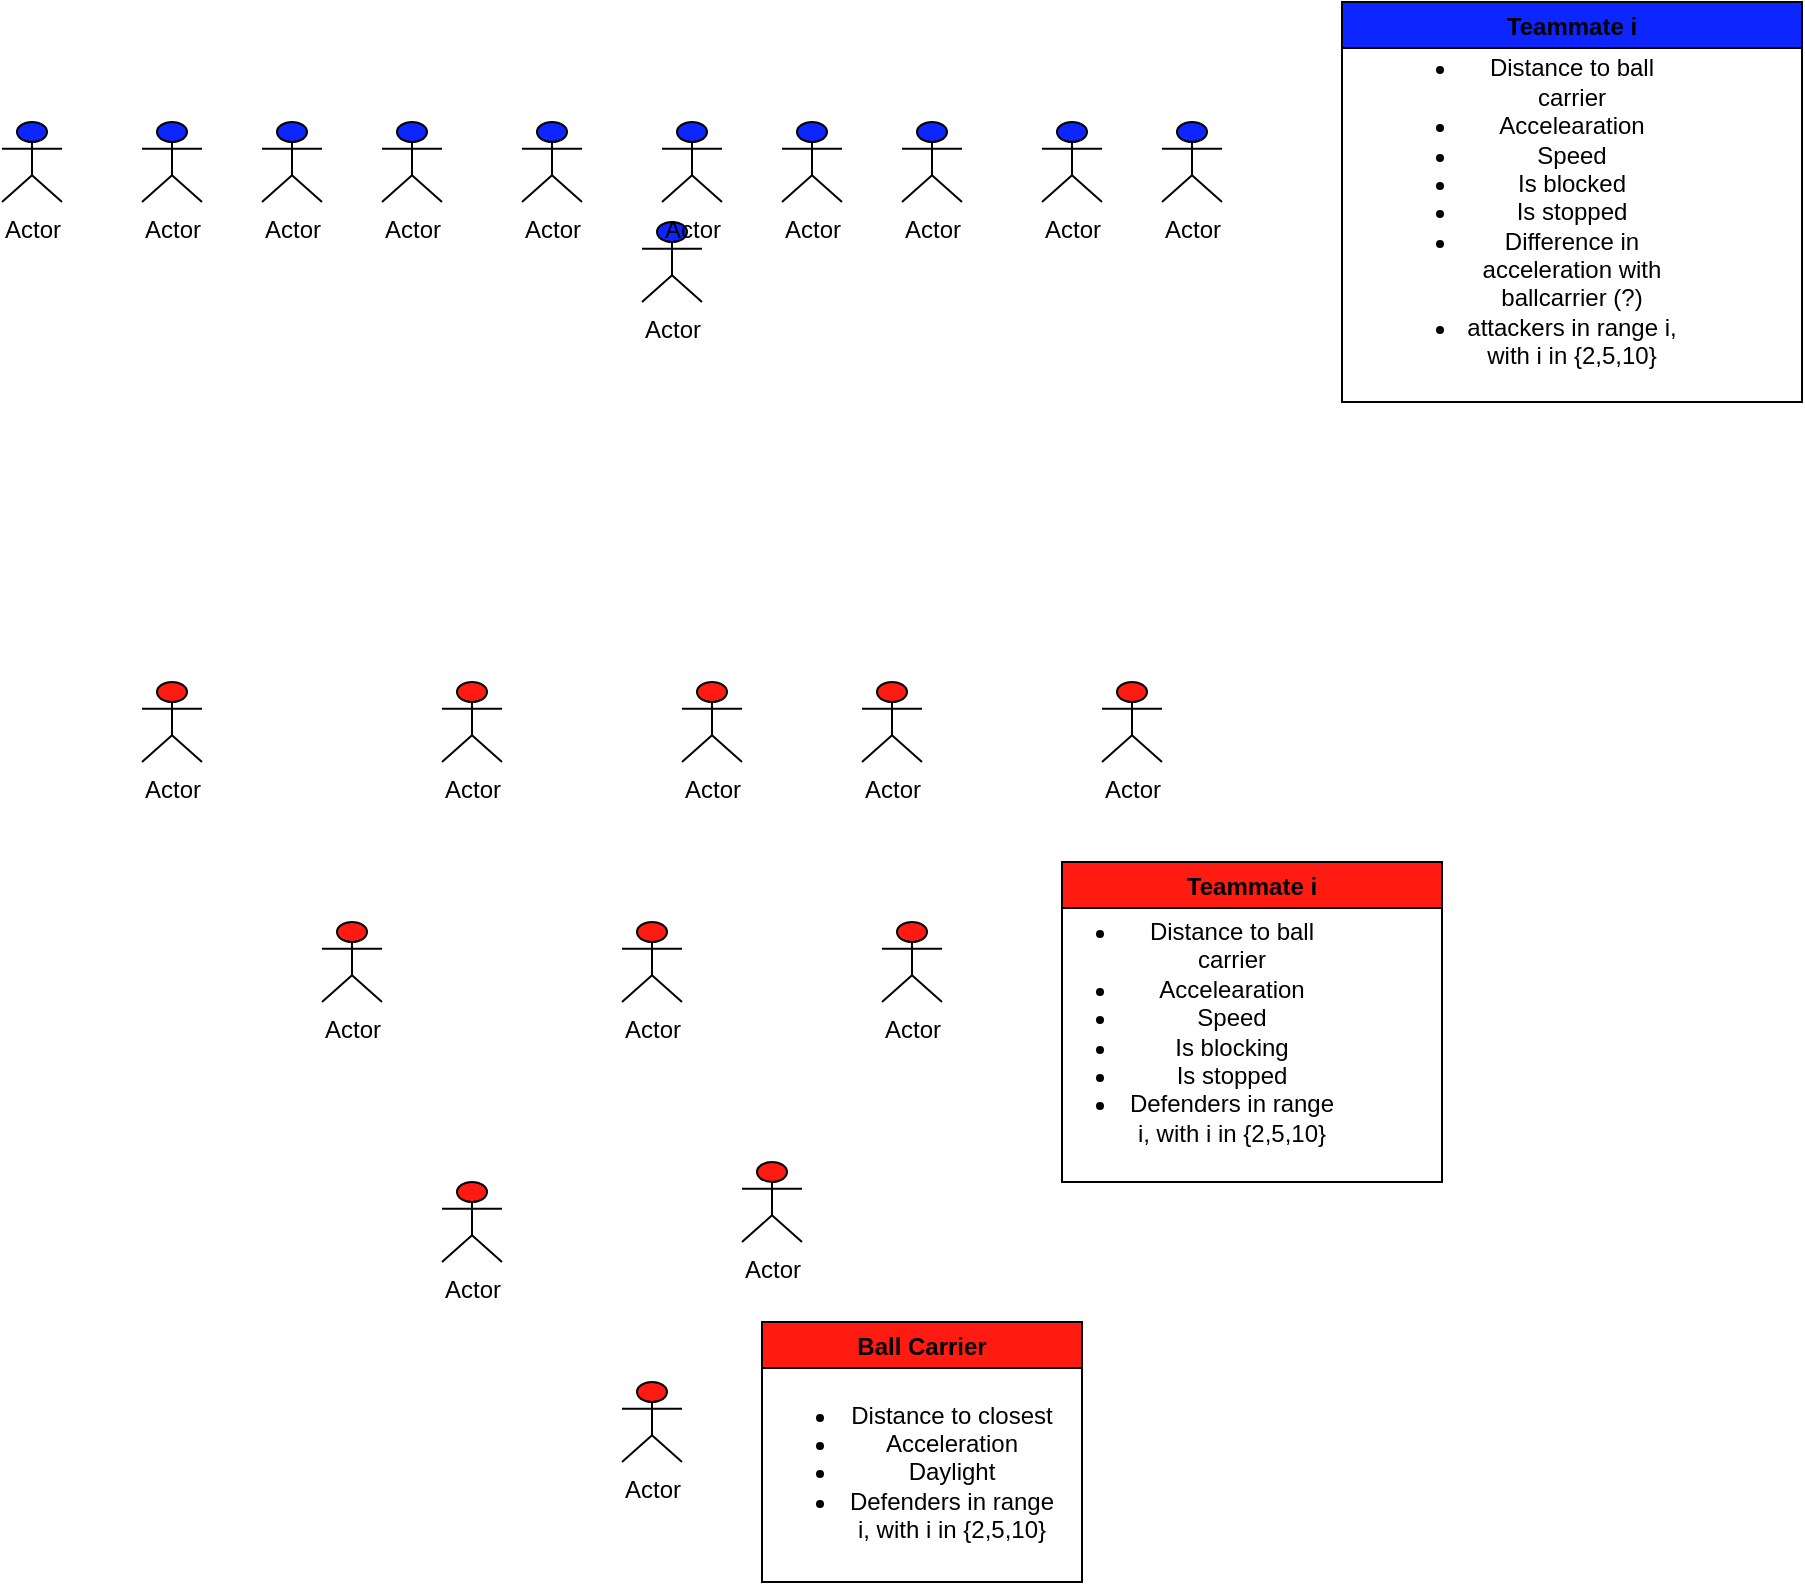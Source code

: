 <mxfile version="15.4.0" type="device"><diagram id="NgEtpYjTigL3dR8mHNIf" name="Page-1"><mxGraphModel dx="1350" dy="1916" grid="1" gridSize="10" guides="1" tooltips="1" connect="1" arrows="1" fold="1" page="1" pageScale="1" pageWidth="850" pageHeight="1100" math="0" shadow="0"><root><mxCell id="0"/><mxCell id="1" parent="0"/><mxCell id="GhdaQJIs_AqIyyNP7CyA-1" value="Actor" style="shape=umlActor;verticalLabelPosition=bottom;verticalAlign=top;html=1;outlineConnect=0;fillColor=#FF1A12;" vertex="1" parent="1"><mxGeometry x="110" y="280" width="30" height="40" as="geometry"/></mxCell><mxCell id="GhdaQJIs_AqIyyNP7CyA-2" value="Actor" style="shape=umlActor;verticalLabelPosition=bottom;verticalAlign=top;html=1;outlineConnect=0;fillColor=#FF1A12;" vertex="1" parent="1"><mxGeometry x="200" y="400" width="30" height="40" as="geometry"/></mxCell><mxCell id="GhdaQJIs_AqIyyNP7CyA-3" value="Actor" style="shape=umlActor;verticalLabelPosition=bottom;verticalAlign=top;html=1;outlineConnect=0;fillColor=#FF1A12;" vertex="1" parent="1"><mxGeometry x="480" y="400" width="30" height="40" as="geometry"/></mxCell><mxCell id="GhdaQJIs_AqIyyNP7CyA-4" value="Actor" style="shape=umlActor;verticalLabelPosition=bottom;verticalAlign=top;html=1;outlineConnect=0;fillColor=#FF1A12;" vertex="1" parent="1"><mxGeometry x="260" y="280" width="30" height="40" as="geometry"/></mxCell><mxCell id="GhdaQJIs_AqIyyNP7CyA-5" value="Actor" style="shape=umlActor;verticalLabelPosition=bottom;verticalAlign=top;html=1;outlineConnect=0;fillColor=#FF1A12;" vertex="1" parent="1"><mxGeometry x="380" y="280" width="30" height="40" as="geometry"/></mxCell><mxCell id="GhdaQJIs_AqIyyNP7CyA-6" value="Actor" style="shape=umlActor;verticalLabelPosition=bottom;verticalAlign=top;html=1;outlineConnect=0;fillColor=#FF1A12;" vertex="1" parent="1"><mxGeometry x="350" y="400" width="30" height="40" as="geometry"/></mxCell><mxCell id="GhdaQJIs_AqIyyNP7CyA-7" value="Actor" style="shape=umlActor;verticalLabelPosition=bottom;verticalAlign=top;html=1;outlineConnect=0;fillColor=#FF1A12;" vertex="1" parent="1"><mxGeometry x="260" y="530" width="30" height="40" as="geometry"/></mxCell><mxCell id="GhdaQJIs_AqIyyNP7CyA-8" value="Actor" style="shape=umlActor;verticalLabelPosition=bottom;verticalAlign=top;html=1;outlineConnect=0;fillColor=#FF1A12;" vertex="1" parent="1"><mxGeometry x="350" y="630" width="30" height="40" as="geometry"/></mxCell><mxCell id="GhdaQJIs_AqIyyNP7CyA-9" value="Actor" style="shape=umlActor;verticalLabelPosition=bottom;verticalAlign=top;html=1;outlineConnect=0;fillColor=#FF1A12;" vertex="1" parent="1"><mxGeometry x="410" y="520" width="30" height="40" as="geometry"/></mxCell><mxCell id="GhdaQJIs_AqIyyNP7CyA-10" value="Actor" style="shape=umlActor;verticalLabelPosition=bottom;verticalAlign=top;html=1;outlineConnect=0;fillColor=#FF1A12;" vertex="1" parent="1"><mxGeometry x="590" y="280" width="30" height="40" as="geometry"/></mxCell><mxCell id="GhdaQJIs_AqIyyNP7CyA-12" value="Actor" style="shape=umlActor;verticalLabelPosition=bottom;verticalAlign=top;html=1;outlineConnect=0;fillColor=#FF1A12;" vertex="1" parent="1"><mxGeometry x="470" y="280" width="30" height="40" as="geometry"/></mxCell><mxCell id="GhdaQJIs_AqIyyNP7CyA-14" value="Actor" style="shape=umlActor;verticalLabelPosition=bottom;verticalAlign=top;html=1;outlineConnect=0;fillColor=#0D25FF;" vertex="1" parent="1"><mxGeometry x="110" width="30" height="40" as="geometry"/></mxCell><mxCell id="GhdaQJIs_AqIyyNP7CyA-15" value="Actor" style="shape=umlActor;verticalLabelPosition=bottom;verticalAlign=top;html=1;outlineConnect=0;fillColor=#0D25FF;" vertex="1" parent="1"><mxGeometry x="40" width="30" height="40" as="geometry"/></mxCell><mxCell id="GhdaQJIs_AqIyyNP7CyA-16" value="Actor" style="shape=umlActor;verticalLabelPosition=bottom;verticalAlign=top;html=1;outlineConnect=0;fillColor=#0D25FF;" vertex="1" parent="1"><mxGeometry x="490" width="30" height="40" as="geometry"/></mxCell><mxCell id="GhdaQJIs_AqIyyNP7CyA-17" value="Actor" style="shape=umlActor;verticalLabelPosition=bottom;verticalAlign=top;html=1;outlineConnect=0;fillColor=#0D25FF;" vertex="1" parent="1"><mxGeometry x="560" width="30" height="40" as="geometry"/></mxCell><mxCell id="GhdaQJIs_AqIyyNP7CyA-18" value="Actor" style="shape=umlActor;verticalLabelPosition=bottom;verticalAlign=top;html=1;outlineConnect=0;fillColor=#0D25FF;" vertex="1" parent="1"><mxGeometry x="620" width="30" height="40" as="geometry"/></mxCell><mxCell id="GhdaQJIs_AqIyyNP7CyA-19" value="Actor" style="shape=umlActor;verticalLabelPosition=bottom;verticalAlign=top;html=1;outlineConnect=0;fillColor=#0D25FF;" vertex="1" parent="1"><mxGeometry x="360" y="50" width="30" height="40" as="geometry"/></mxCell><mxCell id="GhdaQJIs_AqIyyNP7CyA-20" value="Actor" style="shape=umlActor;verticalLabelPosition=bottom;verticalAlign=top;html=1;outlineConnect=0;fillColor=#0D25FF;" vertex="1" parent="1"><mxGeometry x="170" width="30" height="40" as="geometry"/></mxCell><mxCell id="GhdaQJIs_AqIyyNP7CyA-21" value="Actor" style="shape=umlActor;verticalLabelPosition=bottom;verticalAlign=top;html=1;outlineConnect=0;fillColor=#0D25FF;" vertex="1" parent="1"><mxGeometry x="230" width="30" height="40" as="geometry"/></mxCell><mxCell id="GhdaQJIs_AqIyyNP7CyA-22" value="Actor" style="shape=umlActor;verticalLabelPosition=bottom;verticalAlign=top;html=1;outlineConnect=0;fillColor=#0D25FF;" vertex="1" parent="1"><mxGeometry x="370" width="30" height="40" as="geometry"/></mxCell><mxCell id="GhdaQJIs_AqIyyNP7CyA-23" value="Actor" style="shape=umlActor;verticalLabelPosition=bottom;verticalAlign=top;html=1;outlineConnect=0;fillColor=#0D25FF;" vertex="1" parent="1"><mxGeometry x="430" width="30" height="40" as="geometry"/></mxCell><mxCell id="GhdaQJIs_AqIyyNP7CyA-24" value="Actor" style="shape=umlActor;verticalLabelPosition=bottom;verticalAlign=top;html=1;outlineConnect=0;fillColor=#0D25FF;" vertex="1" parent="1"><mxGeometry x="300" width="30" height="40" as="geometry"/></mxCell><mxCell id="GhdaQJIs_AqIyyNP7CyA-26" value="Ball Carrier" style="swimlane;fillColor=#FF1A12;" vertex="1" parent="1"><mxGeometry x="420" y="600" width="160" height="130" as="geometry"/></mxCell><mxCell id="GhdaQJIs_AqIyyNP7CyA-27" value="&lt;ul&gt;&lt;li&gt;Distance to closest&lt;/li&gt;&lt;li&gt;Acceleration&lt;/li&gt;&lt;li&gt;Daylight&lt;/li&gt;&lt;li&gt;Defenders in range i, with i in {2,5,10}&lt;/li&gt;&lt;/ul&gt;" style="text;html=1;strokeColor=none;fillColor=none;align=center;verticalAlign=middle;whiteSpace=wrap;rounded=0;" vertex="1" parent="GhdaQJIs_AqIyyNP7CyA-26"><mxGeometry y="30" width="150" height="90" as="geometry"/></mxCell><mxCell id="GhdaQJIs_AqIyyNP7CyA-28" value="Teammate i" style="swimlane;fillColor=#FF1A12;" vertex="1" parent="1"><mxGeometry x="570" y="370" width="190" height="160" as="geometry"/></mxCell><mxCell id="GhdaQJIs_AqIyyNP7CyA-29" value="&lt;ul&gt;&lt;li&gt;Distance to ball carrier&lt;/li&gt;&lt;li&gt;Accelearation&lt;/li&gt;&lt;li&gt;Speed&lt;/li&gt;&lt;li&gt;Is blocking&lt;/li&gt;&lt;li&gt;Is stopped&lt;/li&gt;&lt;li&gt;Defenders in range i, with i in {2,5,10}&lt;/li&gt;&lt;/ul&gt;" style="text;html=1;strokeColor=none;fillColor=none;align=center;verticalAlign=middle;whiteSpace=wrap;rounded=0;" vertex="1" parent="GhdaQJIs_AqIyyNP7CyA-28"><mxGeometry x="-10" y="40" width="150" height="90" as="geometry"/></mxCell><mxCell id="GhdaQJIs_AqIyyNP7CyA-32" value="Teammate i" style="swimlane;fillColor=#0D25FF;" vertex="1" parent="1"><mxGeometry x="710" y="-60" width="230" height="200" as="geometry"/></mxCell><mxCell id="GhdaQJIs_AqIyyNP7CyA-33" value="&lt;ul&gt;&lt;li&gt;Distance to ball carrier&lt;/li&gt;&lt;li&gt;Accelearation&lt;/li&gt;&lt;li&gt;Speed&lt;/li&gt;&lt;li&gt;Is blocked&lt;/li&gt;&lt;li&gt;Is stopped&lt;/li&gt;&lt;li&gt;Difference in acceleration with ballcarrier (?)&lt;/li&gt;&lt;li&gt;attackers in range i, with i in {2,5,10}&lt;/li&gt;&lt;/ul&gt;" style="text;html=1;strokeColor=none;fillColor=none;align=center;verticalAlign=middle;whiteSpace=wrap;rounded=0;" vertex="1" parent="GhdaQJIs_AqIyyNP7CyA-32"><mxGeometry x="20" y="60" width="150" height="90" as="geometry"/></mxCell></root></mxGraphModel></diagram></mxfile>